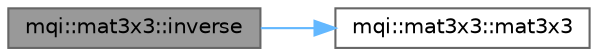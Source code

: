 digraph "mqi::mat3x3::inverse"
{
 // LATEX_PDF_SIZE
  bgcolor="transparent";
  edge [fontname=Helvetica,fontsize=10,labelfontname=Helvetica,labelfontsize=10];
  node [fontname=Helvetica,fontsize=10,shape=box,height=0.2,width=0.4];
  rankdir="LR";
  Node1 [id="Node000001",label="mqi::mat3x3::inverse",height=0.2,width=0.4,color="gray40", fillcolor="grey60", style="filled", fontcolor="black",tooltip="Computes the inverse of the rotation matrix (which is its transpose)."];
  Node1 -> Node2 [id="edge1_Node000001_Node000002",color="steelblue1",style="solid",tooltip=" "];
  Node2 [id="Node000002",label="mqi::mat3x3::mat3x3",height=0.2,width=0.4,color="grey40", fillcolor="white", style="filled",URL="$classmqi_1_1mat3x3.html#a8c19c137f2c5887971a2fa628a16032d",tooltip="Default constructor. Initializes to an identity matrix."];
}
